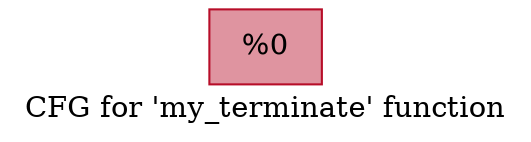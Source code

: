 digraph "CFG for 'my_terminate' function" {
	label="CFG for 'my_terminate' function";

	Node0x5572ef699290 [shape=record,color="#b70d28ff", style=filled, fillcolor="#b70d2870",label="{%0 }"];
}
